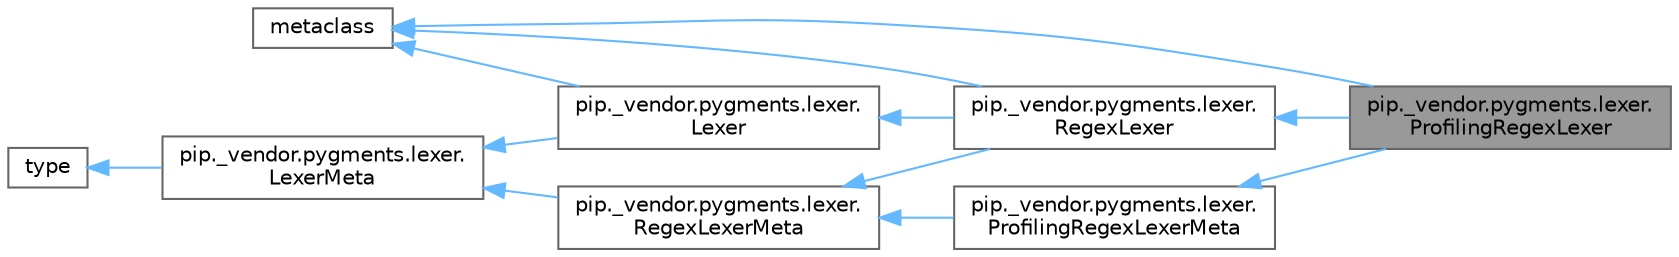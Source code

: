digraph "pip._vendor.pygments.lexer.ProfilingRegexLexer"
{
 // LATEX_PDF_SIZE
  bgcolor="transparent";
  edge [fontname=Helvetica,fontsize=10,labelfontname=Helvetica,labelfontsize=10];
  node [fontname=Helvetica,fontsize=10,shape=box,height=0.2,width=0.4];
  rankdir="LR";
  Node1 [id="Node000001",label="pip._vendor.pygments.lexer.\lProfilingRegexLexer",height=0.2,width=0.4,color="gray40", fillcolor="grey60", style="filled", fontcolor="black",tooltip=" "];
  Node2 -> Node1 [id="edge1_Node000001_Node000002",dir="back",color="steelblue1",style="solid",tooltip=" "];
  Node2 [id="Node000002",label="pip._vendor.pygments.lexer.\lRegexLexer",height=0.2,width=0.4,color="gray40", fillcolor="white", style="filled",URL="$classpip_1_1__vendor_1_1pygments_1_1lexer_1_1_regex_lexer.html",tooltip=" "];
  Node3 -> Node2 [id="edge2_Node000002_Node000003",dir="back",color="steelblue1",style="solid",tooltip=" "];
  Node3 [id="Node000003",label="pip._vendor.pygments.lexer.\lLexer",height=0.2,width=0.4,color="gray40", fillcolor="white", style="filled",URL="$classpip_1_1__vendor_1_1pygments_1_1lexer_1_1_lexer.html",tooltip=" "];
  Node4 -> Node3 [id="edge3_Node000003_Node000004",dir="back",color="steelblue1",style="solid",tooltip=" "];
  Node4 [id="Node000004",label="metaclass",height=0.2,width=0.4,color="gray40", fillcolor="white", style="filled",tooltip=" "];
  Node5 -> Node3 [id="edge4_Node000003_Node000005",dir="back",color="steelblue1",style="solid",tooltip=" "];
  Node5 [id="Node000005",label="pip._vendor.pygments.lexer.\lLexerMeta",height=0.2,width=0.4,color="gray40", fillcolor="white", style="filled",URL="$classpip_1_1__vendor_1_1pygments_1_1lexer_1_1_lexer_meta.html",tooltip=" "];
  Node6 -> Node5 [id="edge5_Node000005_Node000006",dir="back",color="steelblue1",style="solid",tooltip=" "];
  Node6 [id="Node000006",label="type",height=0.2,width=0.4,color="gray40", fillcolor="white", style="filled",tooltip=" "];
  Node4 -> Node2 [id="edge6_Node000002_Node000004",dir="back",color="steelblue1",style="solid",tooltip=" "];
  Node7 -> Node2 [id="edge7_Node000002_Node000007",dir="back",color="steelblue1",style="solid",tooltip=" "];
  Node7 [id="Node000007",label="pip._vendor.pygments.lexer.\lRegexLexerMeta",height=0.2,width=0.4,color="gray40", fillcolor="white", style="filled",URL="$classpip_1_1__vendor_1_1pygments_1_1lexer_1_1_regex_lexer_meta.html",tooltip=" "];
  Node5 -> Node7 [id="edge8_Node000007_Node000005",dir="back",color="steelblue1",style="solid",tooltip=" "];
  Node4 -> Node1 [id="edge9_Node000001_Node000004",dir="back",color="steelblue1",style="solid",tooltip=" "];
  Node8 -> Node1 [id="edge10_Node000001_Node000008",dir="back",color="steelblue1",style="solid",tooltip=" "];
  Node8 [id="Node000008",label="pip._vendor.pygments.lexer.\lProfilingRegexLexerMeta",height=0.2,width=0.4,color="gray40", fillcolor="white", style="filled",URL="$classpip_1_1__vendor_1_1pygments_1_1lexer_1_1_profiling_regex_lexer_meta.html",tooltip=" "];
  Node7 -> Node8 [id="edge11_Node000008_Node000007",dir="back",color="steelblue1",style="solid",tooltip=" "];
}
